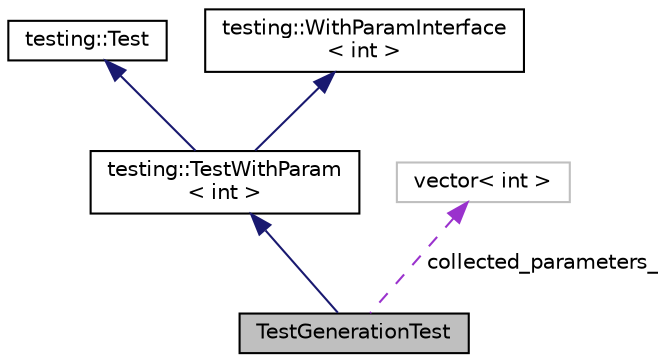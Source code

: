 digraph "TestGenerationTest"
{
  edge [fontname="Helvetica",fontsize="10",labelfontname="Helvetica",labelfontsize="10"];
  node [fontname="Helvetica",fontsize="10",shape=record];
  Node4 [label="TestGenerationTest",height=0.2,width=0.4,color="black", fillcolor="grey75", style="filled", fontcolor="black"];
  Node5 -> Node4 [dir="back",color="midnightblue",fontsize="10",style="solid",fontname="Helvetica"];
  Node5 [label="testing::TestWithParam\l\< int \>",height=0.2,width=0.4,color="black", fillcolor="white", style="filled",URL="$classtesting_1_1TestWithParam.html"];
  Node6 -> Node5 [dir="back",color="midnightblue",fontsize="10",style="solid",fontname="Helvetica"];
  Node6 [label="testing::Test",height=0.2,width=0.4,color="black", fillcolor="white", style="filled",URL="$classtesting_1_1Test.html"];
  Node7 -> Node5 [dir="back",color="midnightblue",fontsize="10",style="solid",fontname="Helvetica"];
  Node7 [label="testing::WithParamInterface\l\< int \>",height=0.2,width=0.4,color="black", fillcolor="white", style="filled",URL="$classtesting_1_1WithParamInterface.html"];
  Node8 -> Node4 [dir="back",color="darkorchid3",fontsize="10",style="dashed",label=" collected_parameters_" ,fontname="Helvetica"];
  Node8 [label="vector\< int \>",height=0.2,width=0.4,color="grey75", fillcolor="white", style="filled"];
}

